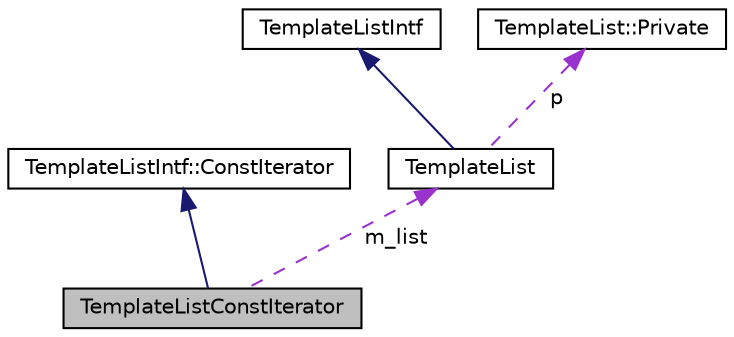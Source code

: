 digraph "TemplateListConstIterator"
{
 // INTERACTIVE_SVG=YES
  edge [fontname="Helvetica",fontsize="10",labelfontname="Helvetica",labelfontsize="10"];
  node [fontname="Helvetica",fontsize="10",shape=record];
  Node2 [label="TemplateListConstIterator",height=0.2,width=0.4,color="black", fillcolor="grey75", style="filled", fontcolor="black"];
  Node3 -> Node2 [dir="back",color="midnightblue",fontsize="10",style="solid",fontname="Helvetica"];
  Node3 [label="TemplateListIntf::ConstIterator",height=0.2,width=0.4,color="black", fillcolor="white", style="filled",URL="$d8/d23/class_template_list_intf_1_1_const_iterator.html",tooltip="Abstract interface for a iterator of a list. "];
  Node4 -> Node2 [dir="back",color="darkorchid3",fontsize="10",style="dashed",label=" m_list" ,fontname="Helvetica"];
  Node4 [label="TemplateList",height=0.2,width=0.4,color="black", fillcolor="white", style="filled",URL="$de/dab/class_template_list.html",tooltip="Default implementation of a context value of type list. "];
  Node5 -> Node4 [dir="back",color="midnightblue",fontsize="10",style="solid",fontname="Helvetica"];
  Node5 [label="TemplateListIntf",height=0.2,width=0.4,color="black", fillcolor="white", style="filled",URL="$d6/d88/class_template_list_intf.html",tooltip="Abstract read-only interface for a context value of type list. "];
  Node6 -> Node4 [dir="back",color="darkorchid3",fontsize="10",style="dashed",label=" p" ,fontname="Helvetica"];
  Node6 [label="TemplateList::Private",height=0.2,width=0.4,color="black", fillcolor="white", style="filled",URL="$d5/dee/class_template_list_1_1_private.html",tooltip="Private data of a template list object. "];
}
